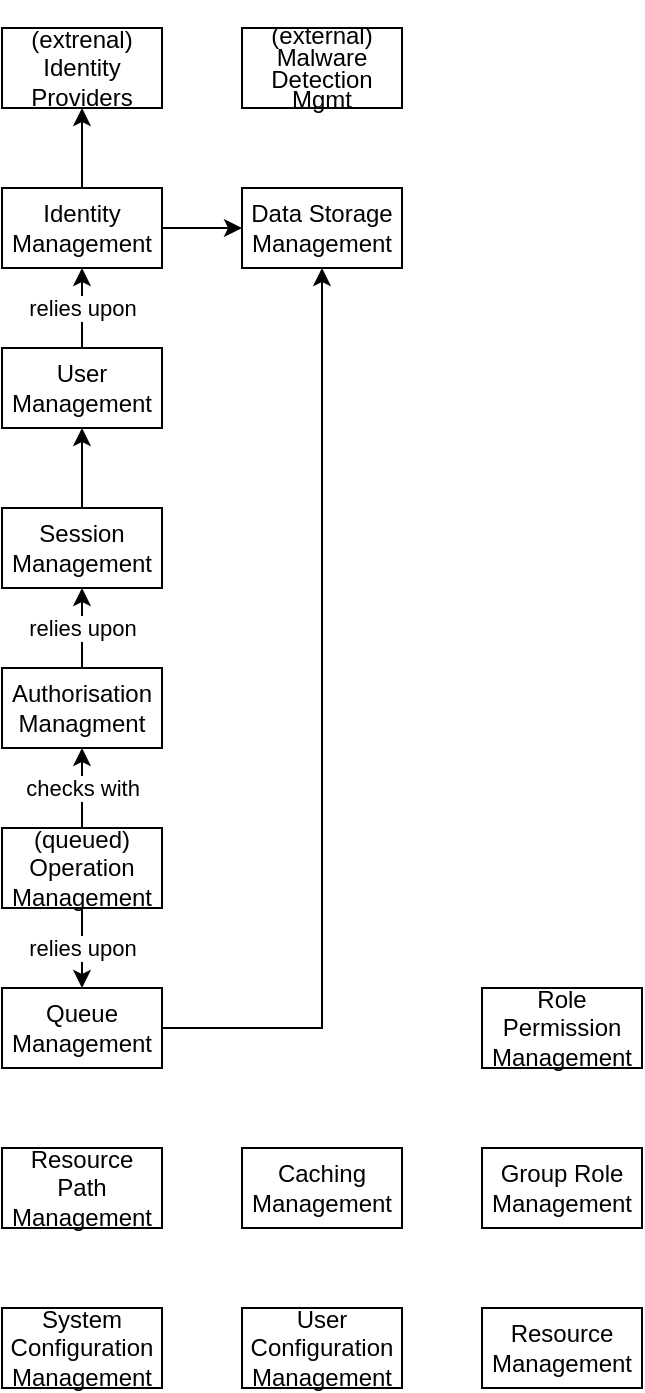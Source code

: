 <mxfile version="20.3.0" type="device"><diagram id="q3GjaCXTF7hzsw6X9b26" name="HL System Capabilities"><mxGraphModel dx="782" dy="549" grid="1" gridSize="10" guides="1" tooltips="1" connect="1" arrows="1" fold="1" page="1" pageScale="1" pageWidth="827" pageHeight="1169" math="0" shadow="0"><root><mxCell id="5qYyb9Vxt4jHGQjUWMLs-0"/><mxCell id="5qYyb9Vxt4jHGQjUWMLs-1" parent="5qYyb9Vxt4jHGQjUWMLs-0"/><mxCell id="qRraD5xjGytqlcN1RcBc-0" style="edgeStyle=none;curved=1;rounded=0;orthogonalLoop=1;jettySize=auto;html=1;entryX=0.5;entryY=1;entryDx=0;entryDy=0;endArrow=classic;endFill=1;startSize=6;endSize=6;sourcePerimeterSpacing=0;targetPerimeterSpacing=0;" parent="5qYyb9Vxt4jHGQjUWMLs-1" source="qRraD5xjGytqlcN1RcBc-2" target="qRraD5xjGytqlcN1RcBc-8" edge="1"><mxGeometry relative="1" as="geometry"/></mxCell><mxCell id="qRraD5xjGytqlcN1RcBc-1" style="edgeStyle=none;curved=1;rounded=0;orthogonalLoop=1;jettySize=auto;html=1;entryX=0;entryY=0.5;entryDx=0;entryDy=0;endArrow=classic;endFill=1;startSize=6;endSize=6;sourcePerimeterSpacing=0;targetPerimeterSpacing=0;" parent="5qYyb9Vxt4jHGQjUWMLs-1" source="qRraD5xjGytqlcN1RcBc-2" target="qRraD5xjGytqlcN1RcBc-7" edge="1"><mxGeometry relative="1" as="geometry"/></mxCell><mxCell id="qRraD5xjGytqlcN1RcBc-2" value="Identity Management" style="rounded=0;whiteSpace=wrap;html=1;hachureGap=4;" parent="5qYyb9Vxt4jHGQjUWMLs-1" vertex="1"><mxGeometry x="120" y="400" width="80" height="40" as="geometry"/></mxCell><mxCell id="qRraD5xjGytqlcN1RcBc-3" value="relies upon" style="edgeStyle=none;curved=1;rounded=0;orthogonalLoop=1;jettySize=auto;html=1;entryX=0.5;entryY=1;entryDx=0;entryDy=0;endArrow=classic;startSize=6;endSize=6;targetPerimeterSpacing=0;endFill=1;exitX=0.5;exitY=0;exitDx=0;exitDy=0;startArrow=none;" parent="5qYyb9Vxt4jHGQjUWMLs-1" source="qRraD5xjGytqlcN1RcBc-15" target="qRraD5xjGytqlcN1RcBc-2" edge="1"><mxGeometry relative="1" as="geometry"/></mxCell><mxCell id="qRraD5xjGytqlcN1RcBc-4" value="Session&lt;br&gt;Management" style="rounded=0;whiteSpace=wrap;html=1;hachureGap=4;" parent="5qYyb9Vxt4jHGQjUWMLs-1" vertex="1"><mxGeometry x="120" y="560" width="80" height="40" as="geometry"/></mxCell><mxCell id="qRraD5xjGytqlcN1RcBc-5" value="relies upon" style="edgeStyle=none;curved=1;rounded=0;orthogonalLoop=1;jettySize=auto;html=1;endArrow=classic;endFill=1;startSize=6;endSize=6;sourcePerimeterSpacing=0;targetPerimeterSpacing=0;" parent="5qYyb9Vxt4jHGQjUWMLs-1" source="qRraD5xjGytqlcN1RcBc-6" target="qRraD5xjGytqlcN1RcBc-4" edge="1"><mxGeometry relative="1" as="geometry"/></mxCell><mxCell id="qRraD5xjGytqlcN1RcBc-6" value="Authorisation&lt;br&gt;Managment" style="rounded=0;whiteSpace=wrap;html=1;hachureGap=4;" parent="5qYyb9Vxt4jHGQjUWMLs-1" vertex="1"><mxGeometry x="120" y="640" width="80" height="40" as="geometry"/></mxCell><mxCell id="qRraD5xjGytqlcN1RcBc-7" value="Data Storage Management" style="rounded=0;whiteSpace=wrap;html=1;hachureGap=4;" parent="5qYyb9Vxt4jHGQjUWMLs-1" vertex="1"><mxGeometry x="240" y="400" width="80" height="40" as="geometry"/></mxCell><mxCell id="qRraD5xjGytqlcN1RcBc-8" value="(extrenal)&lt;br&gt;Identity Providers" style="rounded=0;whiteSpace=wrap;html=1;hachureGap=4;" parent="5qYyb9Vxt4jHGQjUWMLs-1" vertex="1"><mxGeometry x="120" y="320" width="80" height="40" as="geometry"/></mxCell><mxCell id="qRraD5xjGytqlcN1RcBc-9" style="rounded=0;orthogonalLoop=1;jettySize=auto;html=1;entryX=0.5;entryY=1;entryDx=0;entryDy=0;endArrow=classic;endFill=1;startSize=6;endSize=6;sourcePerimeterSpacing=0;targetPerimeterSpacing=0;exitX=1;exitY=0.5;exitDx=0;exitDy=0;" parent="5qYyb9Vxt4jHGQjUWMLs-1" source="qRraD5xjGytqlcN1RcBc-13" target="qRraD5xjGytqlcN1RcBc-7" edge="1"><mxGeometry relative="1" as="geometry"><Array as="points"><mxPoint x="280" y="820"/></Array></mxGeometry></mxCell><mxCell id="qRraD5xjGytqlcN1RcBc-10" value="checks with" style="edgeStyle=none;rounded=0;orthogonalLoop=1;jettySize=auto;html=1;entryX=0.5;entryY=1;entryDx=0;entryDy=0;endArrow=classic;endFill=1;startSize=6;endSize=6;sourcePerimeterSpacing=0;targetPerimeterSpacing=0;" parent="5qYyb9Vxt4jHGQjUWMLs-1" source="qRraD5xjGytqlcN1RcBc-12" target="qRraD5xjGytqlcN1RcBc-6" edge="1"><mxGeometry relative="1" as="geometry"/></mxCell><mxCell id="qRraD5xjGytqlcN1RcBc-11" value="relies upon" style="edgeStyle=none;rounded=0;orthogonalLoop=1;jettySize=auto;html=1;entryX=0.5;entryY=0;entryDx=0;entryDy=0;endArrow=classic;endFill=1;startSize=6;endSize=6;sourcePerimeterSpacing=0;targetPerimeterSpacing=0;" parent="5qYyb9Vxt4jHGQjUWMLs-1" source="qRraD5xjGytqlcN1RcBc-12" target="qRraD5xjGytqlcN1RcBc-13" edge="1"><mxGeometry relative="1" as="geometry"/></mxCell><mxCell id="qRraD5xjGytqlcN1RcBc-12" value="(queued)&lt;br&gt;Operation Management" style="rounded=0;whiteSpace=wrap;html=1;hachureGap=4;" parent="5qYyb9Vxt4jHGQjUWMLs-1" vertex="1"><mxGeometry x="120" y="720" width="80" height="40" as="geometry"/></mxCell><mxCell id="qRraD5xjGytqlcN1RcBc-13" value="Queue Management" style="rounded=0;whiteSpace=wrap;html=1;hachureGap=4;" parent="5qYyb9Vxt4jHGQjUWMLs-1" vertex="1"><mxGeometry x="120" y="800" width="80" height="40" as="geometry"/></mxCell><mxCell id="qRraD5xjGytqlcN1RcBc-14" value="&lt;p style=&quot;line-height: 0.9&quot;&gt;(external) Malware Detection Mgmt&lt;/p&gt;" style="rounded=0;whiteSpace=wrap;html=1;hachureGap=4;" parent="5qYyb9Vxt4jHGQjUWMLs-1" vertex="1"><mxGeometry x="240" y="320" width="80" height="40" as="geometry"/></mxCell><mxCell id="qRraD5xjGytqlcN1RcBc-15" value="User Management" style="rounded=0;whiteSpace=wrap;html=1;hachureGap=4;" parent="5qYyb9Vxt4jHGQjUWMLs-1" vertex="1"><mxGeometry x="120" y="480" width="80" height="40" as="geometry"/></mxCell><mxCell id="qRraD5xjGytqlcN1RcBc-16" value="" style="edgeStyle=none;curved=1;rounded=0;orthogonalLoop=1;jettySize=auto;html=1;entryX=0.5;entryY=1;entryDx=0;entryDy=0;endArrow=classic;startSize=6;endSize=6;sourcePerimeterSpacing=0;endFill=1;exitX=0.5;exitY=0;exitDx=0;exitDy=0;" parent="5qYyb9Vxt4jHGQjUWMLs-1" source="qRraD5xjGytqlcN1RcBc-4" target="qRraD5xjGytqlcN1RcBc-15" edge="1"><mxGeometry relative="1" as="geometry"><mxPoint x="160" y="560" as="sourcePoint"/><mxPoint x="160" y="440" as="targetPoint"/></mxGeometry></mxCell><mxCell id="qRraD5xjGytqlcN1RcBc-17" value="Resource Path&lt;br&gt;Management" style="rounded=0;whiteSpace=wrap;html=1;hachureGap=4;" parent="5qYyb9Vxt4jHGQjUWMLs-1" vertex="1"><mxGeometry x="120" y="880" width="80" height="40" as="geometry"/></mxCell><mxCell id="qRraD5xjGytqlcN1RcBc-18" value="System&lt;br&gt;Configuration Management" style="rounded=0;whiteSpace=wrap;html=1;hachureGap=4;" parent="5qYyb9Vxt4jHGQjUWMLs-1" vertex="1"><mxGeometry x="120" y="960" width="80" height="40" as="geometry"/></mxCell><mxCell id="qRraD5xjGytqlcN1RcBc-19" value="Caching&lt;br&gt;Management" style="rounded=0;whiteSpace=wrap;html=1;hachureGap=4;" parent="5qYyb9Vxt4jHGQjUWMLs-1" vertex="1"><mxGeometry x="240" y="880" width="80" height="40" as="geometry"/></mxCell><mxCell id="qRraD5xjGytqlcN1RcBc-20" value="User Configuration Management" style="rounded=0;whiteSpace=wrap;html=1;hachureGap=4;" parent="5qYyb9Vxt4jHGQjUWMLs-1" vertex="1"><mxGeometry x="240" y="960" width="80" height="40" as="geometry"/></mxCell><mxCell id="qRraD5xjGytqlcN1RcBc-21" value="Group Role Management" style="rounded=0;whiteSpace=wrap;html=1;hachureGap=4;" parent="5qYyb9Vxt4jHGQjUWMLs-1" vertex="1"><mxGeometry x="360" y="880" width="80" height="40" as="geometry"/></mxCell><mxCell id="qRraD5xjGytqlcN1RcBc-22" value="Role Permission Management" style="rounded=0;whiteSpace=wrap;html=1;hachureGap=4;" parent="5qYyb9Vxt4jHGQjUWMLs-1" vertex="1"><mxGeometry x="360" y="800" width="80" height="40" as="geometry"/></mxCell><mxCell id="qRraD5xjGytqlcN1RcBc-23" value="Resource Management" style="rounded=0;whiteSpace=wrap;html=1;hachureGap=4;" parent="5qYyb9Vxt4jHGQjUWMLs-1" vertex="1"><mxGeometry x="360" y="960" width="80" height="40" as="geometry"/></mxCell></root></mxGraphModel></diagram></mxfile>